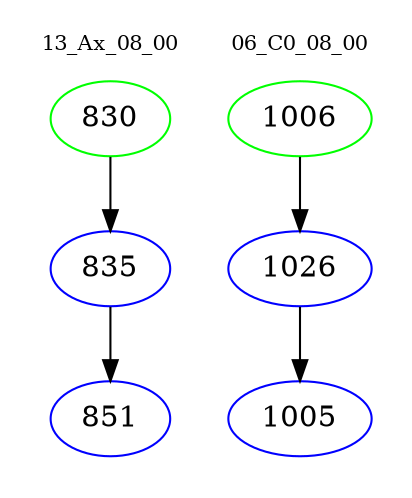 digraph{
subgraph cluster_0 {
color = white
label = "13_Ax_08_00";
fontsize=10;
T0_830 [label="830", color="green"]
T0_830 -> T0_835 [color="black"]
T0_835 [label="835", color="blue"]
T0_835 -> T0_851 [color="black"]
T0_851 [label="851", color="blue"]
}
subgraph cluster_1 {
color = white
label = "06_C0_08_00";
fontsize=10;
T1_1006 [label="1006", color="green"]
T1_1006 -> T1_1026 [color="black"]
T1_1026 [label="1026", color="blue"]
T1_1026 -> T1_1005 [color="black"]
T1_1005 [label="1005", color="blue"]
}
}
